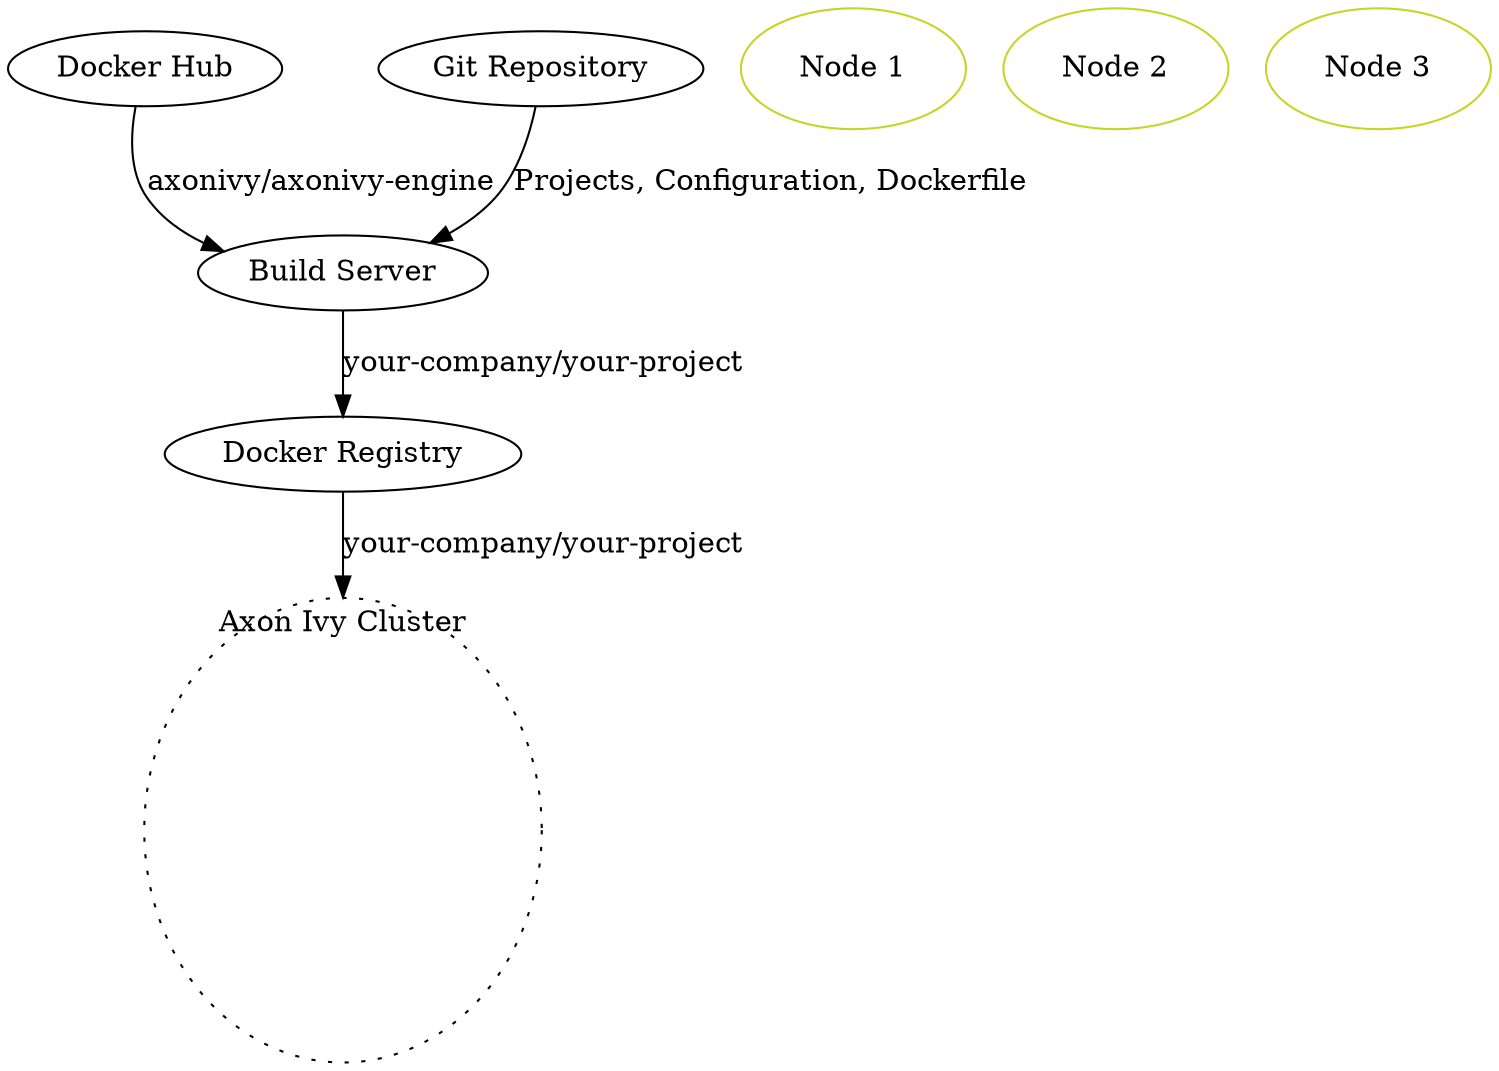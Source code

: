 
digraph overview {
  dockerhub [ label="Docker Hub", pos = "5,7.5!"];

  git [ label="Git Repository", pos = "0,7.5!"];

  build [ label="Build Server", pos = "2.5,5!" width="1.5"];

  dockerregistry [ label="Docker Registry", pos = "2.5,2.5!"];
  
  cluster [ label="Axon Ivy Cluster",pos = "8,2.5!" width=1.8 height=3.1 style="dotted" fontcolor="black" labelloc="t"];
  engine1 [label="Node 1", pos="8,3.2!", height="0.8", width="1.5", color="#C7D426", fontcolor="black"];
  engine2 [label="Node 2", pos="8,2.3!", height="0.8", width="1.5", color="#C7D426", fontcolor="black"];  
  engine3 [label="Node 3", pos="8,1.4!", height="0.8", width="1.5", color="#C7D426", fontcolor="black"];
  
  dockerhub -> build [ label="axonivy/axonivy-engine"];
  git -> build [ label="Projects, Configuration, Dockerfile" ];
  build -> dockerregistry [ label="your-company/your-project" ]; 
  dockerregistry -> cluster [ label="your-company/your-project" ];
}
